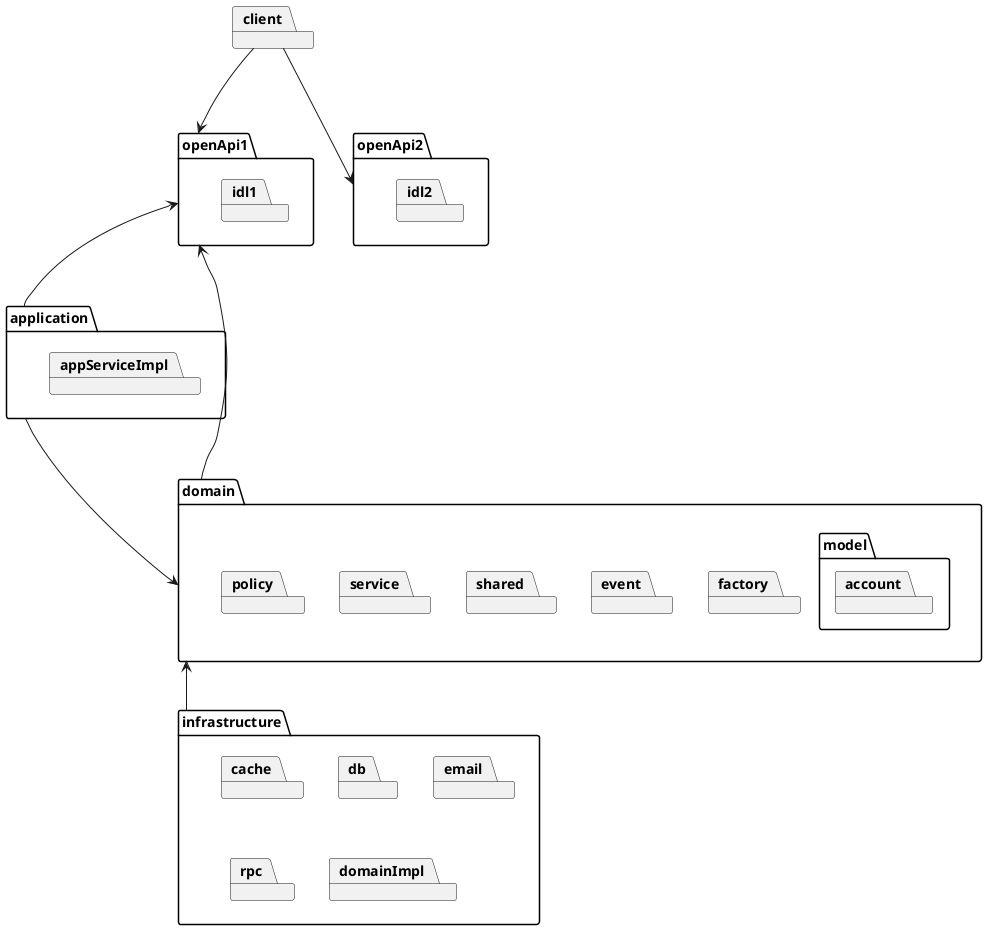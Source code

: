 @startuml

package "openApi1" {
   package idl1 {

   }
}

package "openApi2" {
   package idl2 {

   }
}

package "client" {

}
package "application" {
   package "appServiceImpl" {
   }
}

package "domain" {
  package "model" {
     package "account" {

     }
  }
  package "factory" {
  }

  package "event" {

  }

  package "shared" {
  }

  package "service" {
  }

  package "policy" {
  }

}

package "infrastructure" {
   package "cache"
   package "db"
   package "email"
   package "rpc"
   package "domainImpl"
}

infrastructure --up-> domain
application --down-> domain
application --up-> openApi1
domain --> openApi1

client ---> openApi1
client ---> openApi2

@enduml